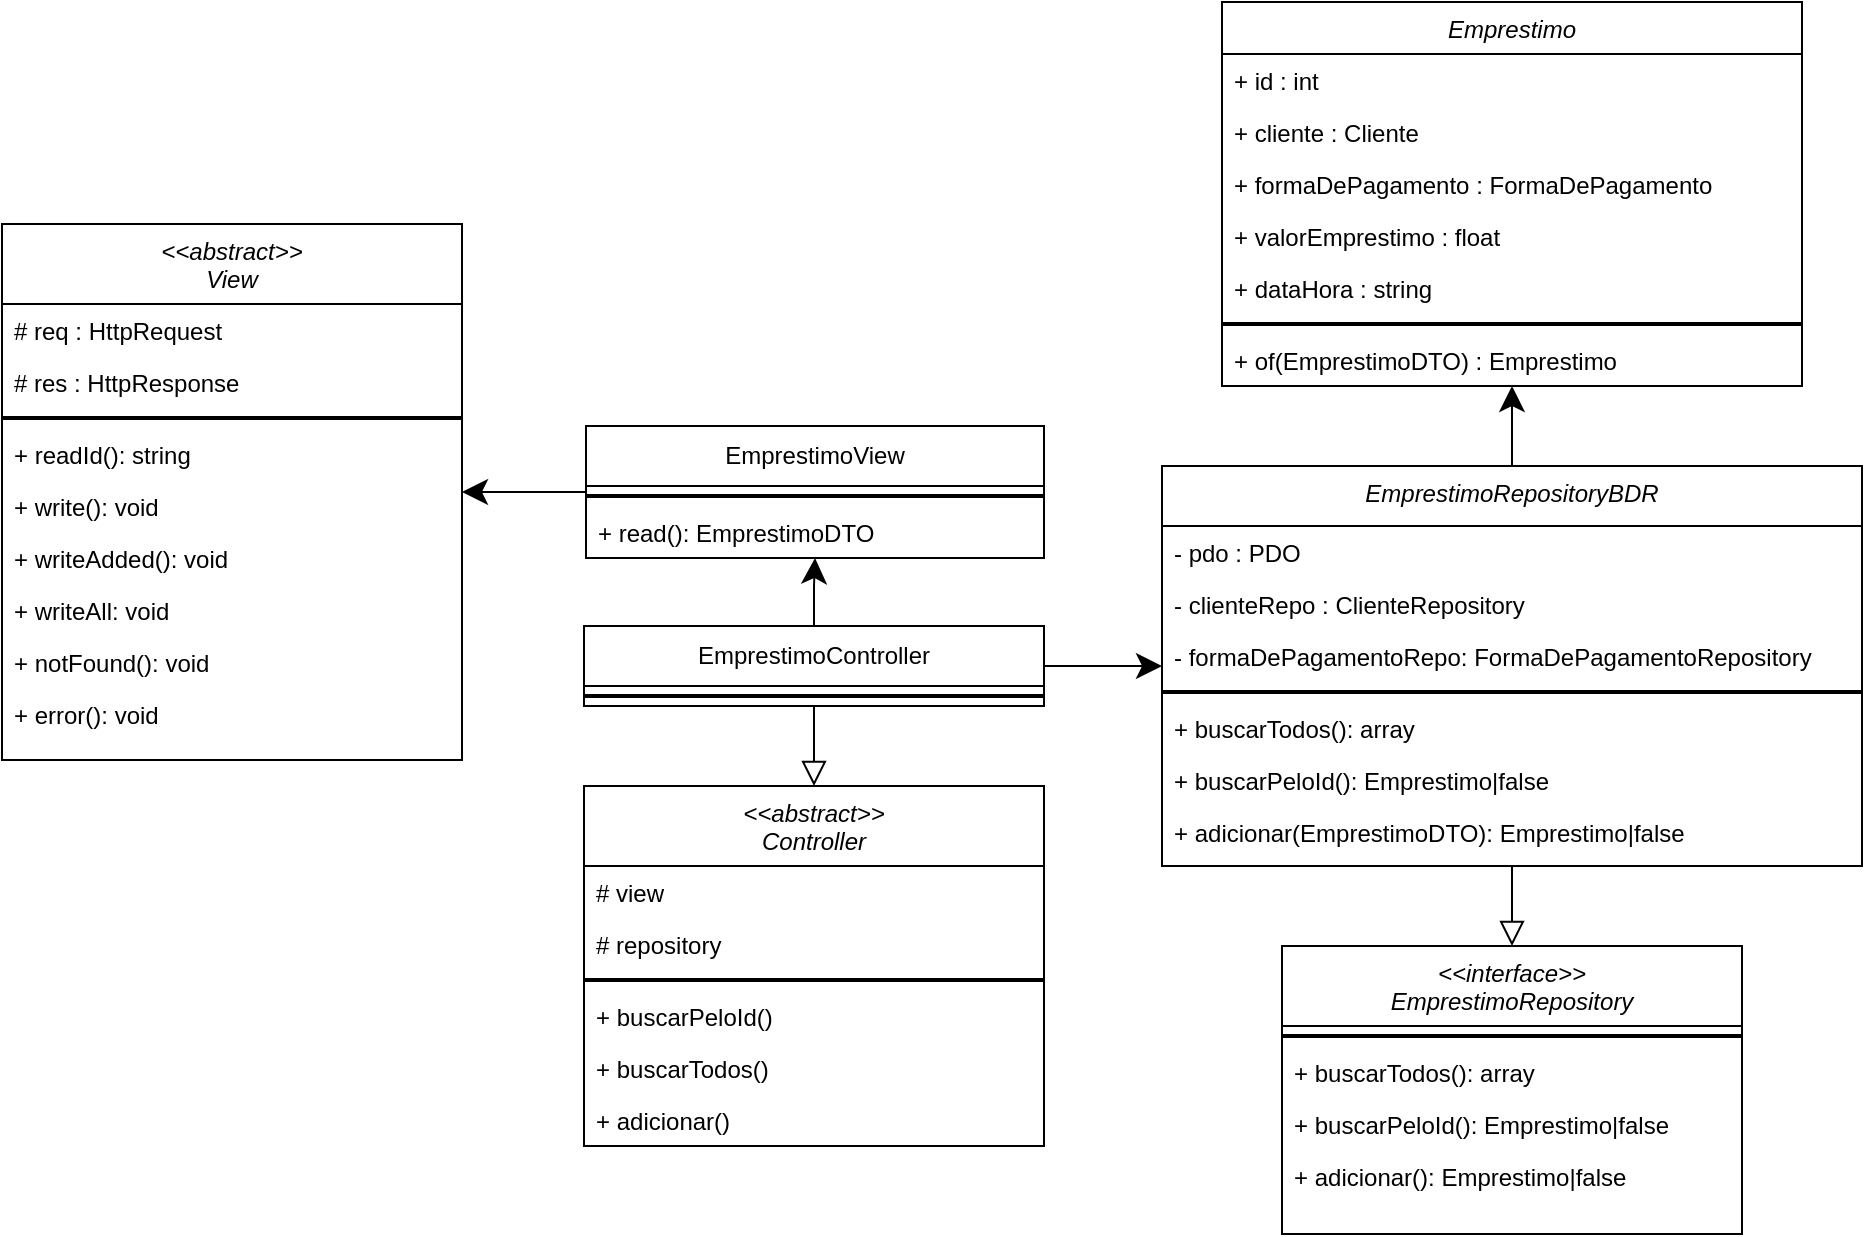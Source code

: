 <mxfile version="24.2.5" type="device">
  <diagram id="C5RBs43oDa-KdzZeNtuy" name="Page-1">
    <mxGraphModel dx="2261" dy="836" grid="1" gridSize="10" guides="1" tooltips="1" connect="1" arrows="1" fold="1" page="1" pageScale="1" pageWidth="827" pageHeight="1169" math="0" shadow="0">
      <root>
        <mxCell id="WIyWlLk6GJQsqaUBKTNV-0" />
        <mxCell id="WIyWlLk6GJQsqaUBKTNV-1" parent="WIyWlLk6GJQsqaUBKTNV-0" />
        <mxCell id="zkfFHV4jXpPFQw0GAbJ--0" value="Emprestimo" style="swimlane;fontStyle=2;align=center;verticalAlign=top;childLayout=stackLayout;horizontal=1;startSize=26;horizontalStack=0;resizeParent=1;resizeLast=0;collapsible=1;marginBottom=0;rounded=0;shadow=0;strokeWidth=1;" parent="WIyWlLk6GJQsqaUBKTNV-1" vertex="1">
          <mxGeometry x="330" y="208" width="290" height="192" as="geometry">
            <mxRectangle x="230" y="140" width="160" height="26" as="alternateBounds" />
          </mxGeometry>
        </mxCell>
        <mxCell id="zkfFHV4jXpPFQw0GAbJ--1" value="+ id : int" style="text;align=left;verticalAlign=top;spacingLeft=4;spacingRight=4;overflow=hidden;rotatable=0;points=[[0,0.5],[1,0.5]];portConstraint=eastwest;" parent="zkfFHV4jXpPFQw0GAbJ--0" vertex="1">
          <mxGeometry y="26" width="290" height="26" as="geometry" />
        </mxCell>
        <mxCell id="zkfFHV4jXpPFQw0GAbJ--2" value="+ cliente : Cliente" style="text;align=left;verticalAlign=top;spacingLeft=4;spacingRight=4;overflow=hidden;rotatable=0;points=[[0,0.5],[1,0.5]];portConstraint=eastwest;rounded=0;shadow=0;html=0;" parent="zkfFHV4jXpPFQw0GAbJ--0" vertex="1">
          <mxGeometry y="52" width="290" height="26" as="geometry" />
        </mxCell>
        <mxCell id="zkfFHV4jXpPFQw0GAbJ--3" value="+ formaDePagamento : FormaDePagamento" style="text;align=left;verticalAlign=top;spacingLeft=4;spacingRight=4;overflow=hidden;rotatable=0;points=[[0,0.5],[1,0.5]];portConstraint=eastwest;rounded=0;shadow=0;html=0;" parent="zkfFHV4jXpPFQw0GAbJ--0" vertex="1">
          <mxGeometry y="78" width="290" height="26" as="geometry" />
        </mxCell>
        <mxCell id="zkfFHV4jXpPFQw0GAbJ--5" value="+ valorEmprestimo : float&#xa;" style="text;align=left;verticalAlign=top;spacingLeft=4;spacingRight=4;overflow=hidden;rotatable=0;points=[[0,0.5],[1,0.5]];portConstraint=eastwest;" parent="zkfFHV4jXpPFQw0GAbJ--0" vertex="1">
          <mxGeometry y="104" width="290" height="26" as="geometry" />
        </mxCell>
        <mxCell id="FDm9K9OgZXYlGnzYdE6Z-0" value="+ dataHora : string" style="text;align=left;verticalAlign=top;spacingLeft=4;spacingRight=4;overflow=hidden;rotatable=0;points=[[0,0.5],[1,0.5]];portConstraint=eastwest;" parent="zkfFHV4jXpPFQw0GAbJ--0" vertex="1">
          <mxGeometry y="130" width="290" height="26" as="geometry" />
        </mxCell>
        <mxCell id="zfqGbD3eHQCys-1M-Mq3-1" value="" style="line;strokeWidth=2;html=1;" parent="zkfFHV4jXpPFQw0GAbJ--0" vertex="1">
          <mxGeometry y="156" width="290" height="10" as="geometry" />
        </mxCell>
        <mxCell id="zfqGbD3eHQCys-1M-Mq3-2" value="+ of(EmprestimoDTO) : Emprestimo" style="text;align=left;verticalAlign=top;spacingLeft=4;spacingRight=4;overflow=hidden;rotatable=0;points=[[0,0.5],[1,0.5]];portConstraint=eastwest;" parent="zkfFHV4jXpPFQw0GAbJ--0" vertex="1">
          <mxGeometry y="166" width="290" height="26" as="geometry" />
        </mxCell>
        <mxCell id="V_WYXQO6eJnQUCukjR7P-0" style="edgeStyle=orthogonalEdgeStyle;rounded=0;orthogonalLoop=1;jettySize=auto;html=1;endArrow=block;endFill=0;endSize=10;" parent="WIyWlLk6GJQsqaUBKTNV-1" source="FDm9K9OgZXYlGnzYdE6Z-1" target="FDm9K9OgZXYlGnzYdE6Z-13" edge="1">
          <mxGeometry relative="1" as="geometry" />
        </mxCell>
        <mxCell id="V_WYXQO6eJnQUCukjR7P-3" style="edgeStyle=orthogonalEdgeStyle;rounded=0;orthogonalLoop=1;jettySize=auto;html=1;endSize=10;" parent="WIyWlLk6GJQsqaUBKTNV-1" source="FDm9K9OgZXYlGnzYdE6Z-1" target="FDm9K9OgZXYlGnzYdE6Z-37" edge="1">
          <mxGeometry relative="1" as="geometry" />
        </mxCell>
        <mxCell id="FDm9K9OgZXYlGnzYdE6Z-1" value="EmprestimoController" style="swimlane;fontStyle=0;childLayout=stackLayout;horizontal=1;startSize=30;horizontalStack=0;resizeParent=1;resizeParentMax=0;resizeLast=0;collapsible=1;marginBottom=0;whiteSpace=wrap;html=1;" parent="WIyWlLk6GJQsqaUBKTNV-1" vertex="1">
          <mxGeometry x="11" y="520" width="230" height="40" as="geometry" />
        </mxCell>
        <mxCell id="FDm9K9OgZXYlGnzYdE6Z-5" value="" style="line;strokeWidth=2;html=1;" parent="FDm9K9OgZXYlGnzYdE6Z-1" vertex="1">
          <mxGeometry y="30" width="230" height="10" as="geometry" />
        </mxCell>
        <mxCell id="FDm9K9OgZXYlGnzYdE6Z-13" value="&lt;&lt;abstract&gt;&gt;&#xa;Controller" style="swimlane;fontStyle=2;align=center;verticalAlign=top;childLayout=stackLayout;horizontal=1;startSize=40;horizontalStack=0;resizeParent=1;resizeLast=0;collapsible=1;marginBottom=0;rounded=0;shadow=0;strokeWidth=1;" parent="WIyWlLk6GJQsqaUBKTNV-1" vertex="1">
          <mxGeometry x="11" y="600" width="230" height="180" as="geometry">
            <mxRectangle x="230" y="140" width="160" height="26" as="alternateBounds" />
          </mxGeometry>
        </mxCell>
        <mxCell id="FDm9K9OgZXYlGnzYdE6Z-14" value="# view" style="text;align=left;verticalAlign=top;spacingLeft=4;spacingRight=4;overflow=hidden;rotatable=0;points=[[0,0.5],[1,0.5]];portConstraint=eastwest;" parent="FDm9K9OgZXYlGnzYdE6Z-13" vertex="1">
          <mxGeometry y="40" width="230" height="26" as="geometry" />
        </mxCell>
        <mxCell id="FDm9K9OgZXYlGnzYdE6Z-15" value="# repository" style="text;align=left;verticalAlign=top;spacingLeft=4;spacingRight=4;overflow=hidden;rotatable=0;points=[[0,0.5],[1,0.5]];portConstraint=eastwest;rounded=0;shadow=0;html=0;" parent="FDm9K9OgZXYlGnzYdE6Z-13" vertex="1">
          <mxGeometry y="66" width="230" height="26" as="geometry" />
        </mxCell>
        <mxCell id="FDm9K9OgZXYlGnzYdE6Z-20" value="" style="line;strokeWidth=2;html=1;" parent="FDm9K9OgZXYlGnzYdE6Z-13" vertex="1">
          <mxGeometry y="92" width="230" height="10" as="geometry" />
        </mxCell>
        <mxCell id="FDm9K9OgZXYlGnzYdE6Z-17" value="+ buscarPeloId() " style="text;align=left;verticalAlign=top;spacingLeft=4;spacingRight=4;overflow=hidden;rotatable=0;points=[[0,0.5],[1,0.5]];portConstraint=eastwest;" parent="FDm9K9OgZXYlGnzYdE6Z-13" vertex="1">
          <mxGeometry y="102" width="230" height="26" as="geometry" />
        </mxCell>
        <mxCell id="FDm9K9OgZXYlGnzYdE6Z-18" value="+ buscarTodos()" style="text;align=left;verticalAlign=top;spacingLeft=4;spacingRight=4;overflow=hidden;rotatable=0;points=[[0,0.5],[1,0.5]];portConstraint=eastwest;" parent="FDm9K9OgZXYlGnzYdE6Z-13" vertex="1">
          <mxGeometry y="128" width="230" height="26" as="geometry" />
        </mxCell>
        <mxCell id="FDm9K9OgZXYlGnzYdE6Z-21" value="+ adicionar()" style="text;align=left;verticalAlign=top;spacingLeft=4;spacingRight=4;overflow=hidden;rotatable=0;points=[[0,0.5],[1,0.5]];portConstraint=eastwest;" parent="FDm9K9OgZXYlGnzYdE6Z-13" vertex="1">
          <mxGeometry y="154" width="230" height="26" as="geometry" />
        </mxCell>
        <mxCell id="FDm9K9OgZXYlGnzYdE6Z-26" value="&lt;&lt;abstract&gt;&gt;&#xa;View" style="swimlane;fontStyle=2;align=center;verticalAlign=top;childLayout=stackLayout;horizontal=1;startSize=40;horizontalStack=0;resizeParent=1;resizeLast=0;collapsible=1;marginBottom=0;rounded=0;shadow=0;strokeWidth=1;" parent="WIyWlLk6GJQsqaUBKTNV-1" vertex="1">
          <mxGeometry x="-280" y="319" width="230" height="268" as="geometry">
            <mxRectangle x="230" y="140" width="160" height="26" as="alternateBounds" />
          </mxGeometry>
        </mxCell>
        <mxCell id="FDm9K9OgZXYlGnzYdE6Z-27" value="# req : HttpRequest" style="text;align=left;verticalAlign=top;spacingLeft=4;spacingRight=4;overflow=hidden;rotatable=0;points=[[0,0.5],[1,0.5]];portConstraint=eastwest;" parent="FDm9K9OgZXYlGnzYdE6Z-26" vertex="1">
          <mxGeometry y="40" width="230" height="26" as="geometry" />
        </mxCell>
        <mxCell id="FDm9K9OgZXYlGnzYdE6Z-28" value="# res : HttpResponse" style="text;align=left;verticalAlign=top;spacingLeft=4;spacingRight=4;overflow=hidden;rotatable=0;points=[[0,0.5],[1,0.5]];portConstraint=eastwest;rounded=0;shadow=0;html=0;" parent="FDm9K9OgZXYlGnzYdE6Z-26" vertex="1">
          <mxGeometry y="66" width="230" height="26" as="geometry" />
        </mxCell>
        <mxCell id="FDm9K9OgZXYlGnzYdE6Z-30" value="" style="line;strokeWidth=2;html=1;" parent="FDm9K9OgZXYlGnzYdE6Z-26" vertex="1">
          <mxGeometry y="92" width="230" height="10" as="geometry" />
        </mxCell>
        <mxCell id="FDm9K9OgZXYlGnzYdE6Z-33" value="+ readId(): string" style="text;align=left;verticalAlign=top;spacingLeft=4;spacingRight=4;overflow=hidden;rotatable=0;points=[[0,0.5],[1,0.5]];portConstraint=eastwest;" parent="FDm9K9OgZXYlGnzYdE6Z-26" vertex="1">
          <mxGeometry y="102" width="230" height="26" as="geometry" />
        </mxCell>
        <mxCell id="FDm9K9OgZXYlGnzYdE6Z-31" value="+ write(): void " style="text;align=left;verticalAlign=top;spacingLeft=4;spacingRight=4;overflow=hidden;rotatable=0;points=[[0,0.5],[1,0.5]];portConstraint=eastwest;" parent="FDm9K9OgZXYlGnzYdE6Z-26" vertex="1">
          <mxGeometry y="128" width="230" height="26" as="geometry" />
        </mxCell>
        <mxCell id="FDm9K9OgZXYlGnzYdE6Z-32" value="+ writeAdded(): void" style="text;align=left;verticalAlign=top;spacingLeft=4;spacingRight=4;overflow=hidden;rotatable=0;points=[[0,0.5],[1,0.5]];portConstraint=eastwest;" parent="FDm9K9OgZXYlGnzYdE6Z-26" vertex="1">
          <mxGeometry y="154" width="230" height="26" as="geometry" />
        </mxCell>
        <mxCell id="FDm9K9OgZXYlGnzYdE6Z-36" value="+ writeAll: void" style="text;align=left;verticalAlign=top;spacingLeft=4;spacingRight=4;overflow=hidden;rotatable=0;points=[[0,0.5],[1,0.5]];portConstraint=eastwest;" parent="FDm9K9OgZXYlGnzYdE6Z-26" vertex="1">
          <mxGeometry y="180" width="230" height="26" as="geometry" />
        </mxCell>
        <mxCell id="FDm9K9OgZXYlGnzYdE6Z-34" value="+ notFound(): void" style="text;align=left;verticalAlign=top;spacingLeft=4;spacingRight=4;overflow=hidden;rotatable=0;points=[[0,0.5],[1,0.5]];portConstraint=eastwest;" parent="FDm9K9OgZXYlGnzYdE6Z-26" vertex="1">
          <mxGeometry y="206" width="230" height="26" as="geometry" />
        </mxCell>
        <mxCell id="FDm9K9OgZXYlGnzYdE6Z-35" value="+ error(): void" style="text;align=left;verticalAlign=top;spacingLeft=4;spacingRight=4;overflow=hidden;rotatable=0;points=[[0,0.5],[1,0.5]];portConstraint=eastwest;" parent="FDm9K9OgZXYlGnzYdE6Z-26" vertex="1">
          <mxGeometry y="232" width="230" height="26" as="geometry" />
        </mxCell>
        <mxCell id="FDm9K9OgZXYlGnzYdE6Z-37" value="EmprestimoView" style="swimlane;fontStyle=0;childLayout=stackLayout;horizontal=1;startSize=30;horizontalStack=0;resizeParent=1;resizeParentMax=0;resizeLast=0;collapsible=1;marginBottom=0;whiteSpace=wrap;html=1;" parent="WIyWlLk6GJQsqaUBKTNV-1" vertex="1">
          <mxGeometry x="12" y="420" width="229" height="66" as="geometry" />
        </mxCell>
        <mxCell id="FDm9K9OgZXYlGnzYdE6Z-38" value="" style="line;strokeWidth=2;html=1;" parent="FDm9K9OgZXYlGnzYdE6Z-37" vertex="1">
          <mxGeometry y="30" width="229" height="10" as="geometry" />
        </mxCell>
        <mxCell id="zfqGbD3eHQCys-1M-Mq3-0" value="+ read(): EmprestimoDTO" style="text;align=left;verticalAlign=top;spacingLeft=4;spacingRight=4;overflow=hidden;rotatable=0;points=[[0,0.5],[1,0.5]];portConstraint=eastwest;" parent="FDm9K9OgZXYlGnzYdE6Z-37" vertex="1">
          <mxGeometry y="40" width="229" height="26" as="geometry" />
        </mxCell>
        <mxCell id="FDm9K9OgZXYlGnzYdE6Z-40" value="&lt;&lt;interface&gt;&gt;&#xa;EmprestimoRepository" style="swimlane;fontStyle=2;align=center;verticalAlign=top;childLayout=stackLayout;horizontal=1;startSize=40;horizontalStack=0;resizeParent=1;resizeLast=0;collapsible=1;marginBottom=0;rounded=0;shadow=0;strokeWidth=1;" parent="WIyWlLk6GJQsqaUBKTNV-1" vertex="1">
          <mxGeometry x="360" y="680" width="230" height="144" as="geometry">
            <mxRectangle x="230" y="140" width="160" height="26" as="alternateBounds" />
          </mxGeometry>
        </mxCell>
        <mxCell id="FDm9K9OgZXYlGnzYdE6Z-43" value="" style="line;strokeWidth=2;html=1;" parent="FDm9K9OgZXYlGnzYdE6Z-40" vertex="1">
          <mxGeometry y="40" width="230" height="10" as="geometry" />
        </mxCell>
        <mxCell id="FDm9K9OgZXYlGnzYdE6Z-44" value="+ buscarTodos(): array" style="text;align=left;verticalAlign=top;spacingLeft=4;spacingRight=4;overflow=hidden;rotatable=0;points=[[0,0.5],[1,0.5]];portConstraint=eastwest;" parent="FDm9K9OgZXYlGnzYdE6Z-40" vertex="1">
          <mxGeometry y="50" width="230" height="26" as="geometry" />
        </mxCell>
        <mxCell id="FDm9K9OgZXYlGnzYdE6Z-45" value="+ buscarPeloId(): Emprestimo|false" style="text;align=left;verticalAlign=top;spacingLeft=4;spacingRight=4;overflow=hidden;rotatable=0;points=[[0,0.5],[1,0.5]];portConstraint=eastwest;" parent="FDm9K9OgZXYlGnzYdE6Z-40" vertex="1">
          <mxGeometry y="76" width="230" height="26" as="geometry" />
        </mxCell>
        <mxCell id="FDm9K9OgZXYlGnzYdE6Z-46" value="+ adicionar(): Emprestimo|false" style="text;align=left;verticalAlign=top;spacingLeft=4;spacingRight=4;overflow=hidden;rotatable=0;points=[[0,0.5],[1,0.5]];portConstraint=eastwest;" parent="FDm9K9OgZXYlGnzYdE6Z-40" vertex="1">
          <mxGeometry y="102" width="230" height="26" as="geometry" />
        </mxCell>
        <mxCell id="FDm9K9OgZXYlGnzYdE6Z-50" value="EmprestimoRepositoryBDR" style="swimlane;fontStyle=2;align=center;verticalAlign=top;childLayout=stackLayout;horizontal=1;startSize=30;horizontalStack=0;resizeParent=1;resizeLast=0;collapsible=1;marginBottom=0;rounded=0;shadow=0;strokeWidth=1;" parent="WIyWlLk6GJQsqaUBKTNV-1" vertex="1">
          <mxGeometry x="300" y="440" width="350" height="200" as="geometry">
            <mxRectangle x="230" y="140" width="160" height="26" as="alternateBounds" />
          </mxGeometry>
        </mxCell>
        <mxCell id="FDm9K9OgZXYlGnzYdE6Z-51" value="- pdo : PDO" style="text;align=left;verticalAlign=top;spacingLeft=4;spacingRight=4;overflow=hidden;rotatable=0;points=[[0,0.5],[1,0.5]];portConstraint=eastwest;" parent="FDm9K9OgZXYlGnzYdE6Z-50" vertex="1">
          <mxGeometry y="30" width="350" height="26" as="geometry" />
        </mxCell>
        <mxCell id="FDm9K9OgZXYlGnzYdE6Z-52" value="- clienteRepo : ClienteRepository" style="text;align=left;verticalAlign=top;spacingLeft=4;spacingRight=4;overflow=hidden;rotatable=0;points=[[0,0.5],[1,0.5]];portConstraint=eastwest;rounded=0;shadow=0;html=0;" parent="FDm9K9OgZXYlGnzYdE6Z-50" vertex="1">
          <mxGeometry y="56" width="350" height="26" as="geometry" />
        </mxCell>
        <mxCell id="FDm9K9OgZXYlGnzYdE6Z-53" value="- formaDePagamentoRepo: FormaDePagamentoRepository" style="text;align=left;verticalAlign=top;spacingLeft=4;spacingRight=4;overflow=hidden;rotatable=0;points=[[0,0.5],[1,0.5]];portConstraint=eastwest;rounded=0;shadow=0;html=0;" parent="FDm9K9OgZXYlGnzYdE6Z-50" vertex="1">
          <mxGeometry y="82" width="350" height="26" as="geometry" />
        </mxCell>
        <mxCell id="FDm9K9OgZXYlGnzYdE6Z-54" value="" style="line;strokeWidth=2;html=1;" parent="FDm9K9OgZXYlGnzYdE6Z-50" vertex="1">
          <mxGeometry y="108" width="350" height="10" as="geometry" />
        </mxCell>
        <mxCell id="FDm9K9OgZXYlGnzYdE6Z-57" value="+ buscarTodos(): array" style="text;align=left;verticalAlign=top;spacingLeft=4;spacingRight=4;overflow=hidden;rotatable=0;points=[[0,0.5],[1,0.5]];portConstraint=eastwest;" parent="FDm9K9OgZXYlGnzYdE6Z-50" vertex="1">
          <mxGeometry y="118" width="350" height="26" as="geometry" />
        </mxCell>
        <mxCell id="FDm9K9OgZXYlGnzYdE6Z-56" value="+ buscarPeloId(): Emprestimo|false" style="text;align=left;verticalAlign=top;spacingLeft=4;spacingRight=4;overflow=hidden;rotatable=0;points=[[0,0.5],[1,0.5]];portConstraint=eastwest;" parent="FDm9K9OgZXYlGnzYdE6Z-50" vertex="1">
          <mxGeometry y="144" width="350" height="26" as="geometry" />
        </mxCell>
        <mxCell id="FDm9K9OgZXYlGnzYdE6Z-58" value="+ adicionar(EmprestimoDTO): Emprestimo|false" style="text;align=left;verticalAlign=top;spacingLeft=4;spacingRight=4;overflow=hidden;rotatable=0;points=[[0,0.5],[1,0.5]];portConstraint=eastwest;" parent="FDm9K9OgZXYlGnzYdE6Z-50" vertex="1">
          <mxGeometry y="170" width="350" height="26" as="geometry" />
        </mxCell>
        <mxCell id="FDm9K9OgZXYlGnzYdE6Z-59" value="" style="endArrow=classic;html=1;rounded=0;endFill=1;startSize=20;sourcePerimeterSpacing=20;endSize=10;exitX=1;exitY=0.5;exitDx=0;exitDy=0;" parent="WIyWlLk6GJQsqaUBKTNV-1" source="FDm9K9OgZXYlGnzYdE6Z-1" target="FDm9K9OgZXYlGnzYdE6Z-50" edge="1">
          <mxGeometry width="50" height="50" relative="1" as="geometry">
            <mxPoint x="300" y="600" as="sourcePoint" />
            <mxPoint x="340" y="540" as="targetPoint" />
            <Array as="points" />
          </mxGeometry>
        </mxCell>
        <mxCell id="FDm9K9OgZXYlGnzYdE6Z-60" value="" style="endArrow=classic;html=1;rounded=0;endFill=1;startSize=20;sourcePerimeterSpacing=20;endSize=10;exitX=0.5;exitY=0;exitDx=0;exitDy=0;entryX=0.5;entryY=1;entryDx=0;entryDy=0;" parent="WIyWlLk6GJQsqaUBKTNV-1" source="FDm9K9OgZXYlGnzYdE6Z-50" target="zkfFHV4jXpPFQw0GAbJ--0" edge="1">
          <mxGeometry width="50" height="50" relative="1" as="geometry">
            <mxPoint x="254" y="320" as="sourcePoint" />
            <mxPoint x="604" y="260" as="targetPoint" />
            <Array as="points" />
          </mxGeometry>
        </mxCell>
        <mxCell id="FDm9K9OgZXYlGnzYdE6Z-62" value="" style="endArrow=block;html=1;rounded=0;endFill=0;startSize=20;sourcePerimeterSpacing=20;endSize=10;exitX=0.5;exitY=1;exitDx=0;exitDy=0;entryX=0.5;entryY=0;entryDx=0;entryDy=0;" parent="WIyWlLk6GJQsqaUBKTNV-1" source="FDm9K9OgZXYlGnzYdE6Z-50" target="FDm9K9OgZXYlGnzYdE6Z-40" edge="1">
          <mxGeometry width="50" height="50" relative="1" as="geometry">
            <mxPoint x="605" y="610" as="sourcePoint" />
            <mxPoint x="560" y="670" as="targetPoint" />
            <Array as="points" />
          </mxGeometry>
        </mxCell>
        <mxCell id="V_WYXQO6eJnQUCukjR7P-1" style="edgeStyle=orthogonalEdgeStyle;rounded=0;orthogonalLoop=1;jettySize=auto;html=1;endSize=10;" parent="WIyWlLk6GJQsqaUBKTNV-1" source="FDm9K9OgZXYlGnzYdE6Z-37" target="FDm9K9OgZXYlGnzYdE6Z-26" edge="1">
          <mxGeometry relative="1" as="geometry" />
        </mxCell>
      </root>
    </mxGraphModel>
  </diagram>
</mxfile>
